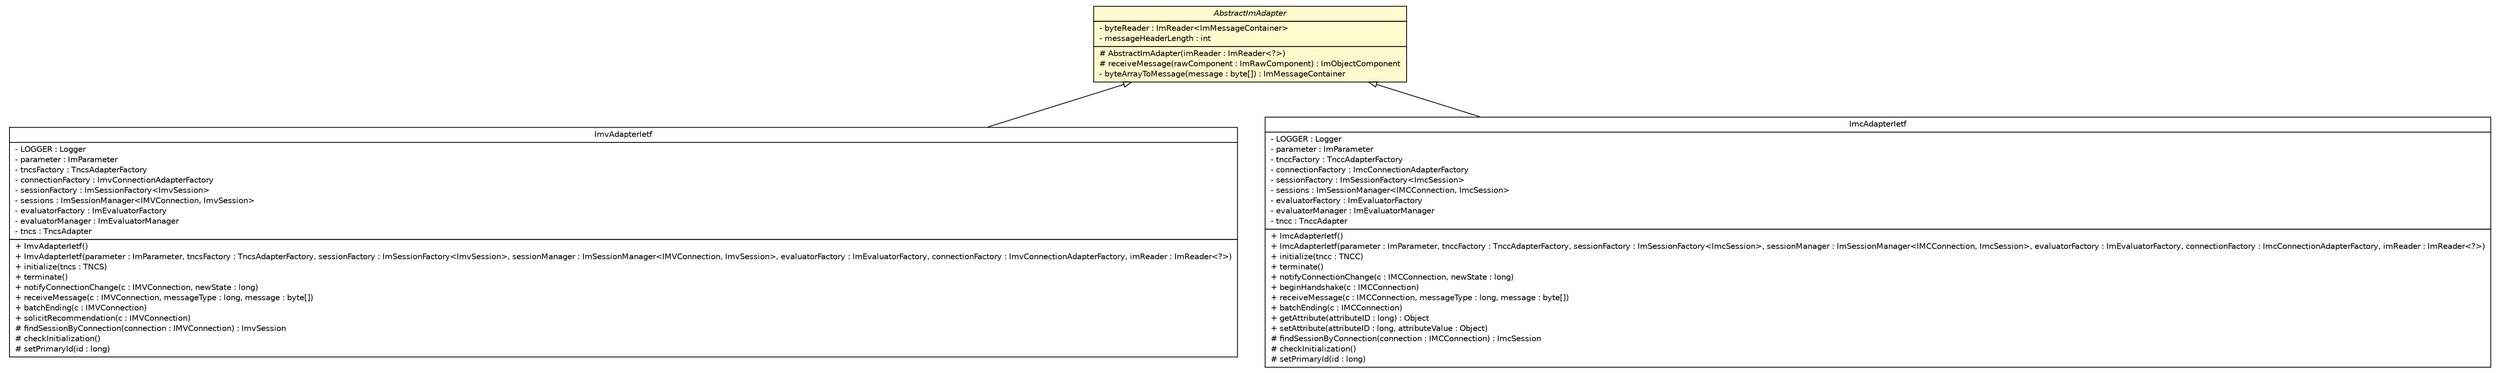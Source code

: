 #!/usr/local/bin/dot
#
# Class diagram 
# Generated by UMLGraph version R5_6 (http://www.umlgraph.org/)
#

digraph G {
	edge [fontname="Helvetica",fontsize=10,labelfontname="Helvetica",labelfontsize=10];
	node [fontname="Helvetica",fontsize=10,shape=plaintext];
	nodesep=0.25;
	ranksep=0.5;
	// de.hsbremen.tc.tnc.im.adapter.imv.ImvAdapterIetf
	c1089 [label=<<table title="de.hsbremen.tc.tnc.im.adapter.imv.ImvAdapterIetf" border="0" cellborder="1" cellspacing="0" cellpadding="2" port="p" href="./imv/ImvAdapterIetf.html">
		<tr><td><table border="0" cellspacing="0" cellpadding="1">
<tr><td align="center" balign="center"> ImvAdapterIetf </td></tr>
		</table></td></tr>
		<tr><td><table border="0" cellspacing="0" cellpadding="1">
<tr><td align="left" balign="left"> - LOGGER : Logger </td></tr>
<tr><td align="left" balign="left"> - parameter : ImParameter </td></tr>
<tr><td align="left" balign="left"> - tncsFactory : TncsAdapterFactory </td></tr>
<tr><td align="left" balign="left"> - connectionFactory : ImvConnectionAdapterFactory </td></tr>
<tr><td align="left" balign="left"> - sessionFactory : ImSessionFactory&lt;ImvSession&gt; </td></tr>
<tr><td align="left" balign="left"> - sessions : ImSessionManager&lt;IMVConnection, ImvSession&gt; </td></tr>
<tr><td align="left" balign="left"> - evaluatorFactory : ImEvaluatorFactory </td></tr>
<tr><td align="left" balign="left"> - evaluatorManager : ImEvaluatorManager </td></tr>
<tr><td align="left" balign="left"> - tncs : TncsAdapter </td></tr>
		</table></td></tr>
		<tr><td><table border="0" cellspacing="0" cellpadding="1">
<tr><td align="left" balign="left"> + ImvAdapterIetf() </td></tr>
<tr><td align="left" balign="left"> + ImvAdapterIetf(parameter : ImParameter, tncsFactory : TncsAdapterFactory, sessionFactory : ImSessionFactory&lt;ImvSession&gt;, sessionManager : ImSessionManager&lt;IMVConnection, ImvSession&gt;, evaluatorFactory : ImEvaluatorFactory, connectionFactory : ImvConnectionAdapterFactory, imReader : ImReader&lt;?&gt;) </td></tr>
<tr><td align="left" balign="left"> + initialize(tncs : TNCS) </td></tr>
<tr><td align="left" balign="left"> + terminate() </td></tr>
<tr><td align="left" balign="left"> + notifyConnectionChange(c : IMVConnection, newState : long) </td></tr>
<tr><td align="left" balign="left"> + receiveMessage(c : IMVConnection, messageType : long, message : byte[]) </td></tr>
<tr><td align="left" balign="left"> + batchEnding(c : IMVConnection) </td></tr>
<tr><td align="left" balign="left"> + solicitRecommendation(c : IMVConnection) </td></tr>
<tr><td align="left" balign="left"> # findSessionByConnection(connection : IMVConnection) : ImvSession </td></tr>
<tr><td align="left" balign="left"> # checkInitialization() </td></tr>
<tr><td align="left" balign="left"> # setPrimaryId(id : long) </td></tr>
		</table></td></tr>
		</table>>, URL="./imv/ImvAdapterIetf.html", fontname="Helvetica", fontcolor="black", fontsize=10.0];
	// de.hsbremen.tc.tnc.im.adapter.AbstractImAdapter
	c1091 [label=<<table title="de.hsbremen.tc.tnc.im.adapter.AbstractImAdapter" border="0" cellborder="1" cellspacing="0" cellpadding="2" port="p" bgcolor="lemonChiffon" href="./AbstractImAdapter.html">
		<tr><td><table border="0" cellspacing="0" cellpadding="1">
<tr><td align="center" balign="center"><font face="Helvetica-Oblique"> AbstractImAdapter </font></td></tr>
		</table></td></tr>
		<tr><td><table border="0" cellspacing="0" cellpadding="1">
<tr><td align="left" balign="left"> - byteReader : ImReader&lt;ImMessageContainer&gt; </td></tr>
<tr><td align="left" balign="left"> - messageHeaderLength : int </td></tr>
		</table></td></tr>
		<tr><td><table border="0" cellspacing="0" cellpadding="1">
<tr><td align="left" balign="left"> # AbstractImAdapter(imReader : ImReader&lt;?&gt;) </td></tr>
<tr><td align="left" balign="left"> # receiveMessage(rawComponent : ImRawComponent) : ImObjectComponent </td></tr>
<tr><td align="left" balign="left"> - byteArrayToMessage(message : byte[]) : ImMessageContainer </td></tr>
		</table></td></tr>
		</table>>, URL="./AbstractImAdapter.html", fontname="Helvetica", fontcolor="black", fontsize=10.0];
	// de.hsbremen.tc.tnc.im.adapter.imc.ImcAdapterIetf
	c1119 [label=<<table title="de.hsbremen.tc.tnc.im.adapter.imc.ImcAdapterIetf" border="0" cellborder="1" cellspacing="0" cellpadding="2" port="p" href="./imc/ImcAdapterIetf.html">
		<tr><td><table border="0" cellspacing="0" cellpadding="1">
<tr><td align="center" balign="center"> ImcAdapterIetf </td></tr>
		</table></td></tr>
		<tr><td><table border="0" cellspacing="0" cellpadding="1">
<tr><td align="left" balign="left"> - LOGGER : Logger </td></tr>
<tr><td align="left" balign="left"> - parameter : ImParameter </td></tr>
<tr><td align="left" balign="left"> - tnccFactory : TnccAdapterFactory </td></tr>
<tr><td align="left" balign="left"> - connectionFactory : ImcConnectionAdapterFactory </td></tr>
<tr><td align="left" balign="left"> - sessionFactory : ImSessionFactory&lt;ImcSession&gt; </td></tr>
<tr><td align="left" balign="left"> - sessions : ImSessionManager&lt;IMCConnection, ImcSession&gt; </td></tr>
<tr><td align="left" balign="left"> - evaluatorFactory : ImEvaluatorFactory </td></tr>
<tr><td align="left" balign="left"> - evaluatorManager : ImEvaluatorManager </td></tr>
<tr><td align="left" balign="left"> - tncc : TnccAdapter </td></tr>
		</table></td></tr>
		<tr><td><table border="0" cellspacing="0" cellpadding="1">
<tr><td align="left" balign="left"> + ImcAdapterIetf() </td></tr>
<tr><td align="left" balign="left"> + ImcAdapterIetf(parameter : ImParameter, tnccFactory : TnccAdapterFactory, sessionFactory : ImSessionFactory&lt;ImcSession&gt;, sessionManager : ImSessionManager&lt;IMCConnection, ImcSession&gt;, evaluatorFactory : ImEvaluatorFactory, connectionFactory : ImcConnectionAdapterFactory, imReader : ImReader&lt;?&gt;) </td></tr>
<tr><td align="left" balign="left"> + initialize(tncc : TNCC) </td></tr>
<tr><td align="left" balign="left"> + terminate() </td></tr>
<tr><td align="left" balign="left"> + notifyConnectionChange(c : IMCConnection, newState : long) </td></tr>
<tr><td align="left" balign="left"> + beginHandshake(c : IMCConnection) </td></tr>
<tr><td align="left" balign="left"> + receiveMessage(c : IMCConnection, messageType : long, message : byte[]) </td></tr>
<tr><td align="left" balign="left"> + batchEnding(c : IMCConnection) </td></tr>
<tr><td align="left" balign="left"> + getAttribute(attributeID : long) : Object </td></tr>
<tr><td align="left" balign="left"> + setAttribute(attributeID : long, attributeValue : Object) </td></tr>
<tr><td align="left" balign="left"> # findSessionByConnection(connection : IMCConnection) : ImcSession </td></tr>
<tr><td align="left" balign="left"> # checkInitialization() </td></tr>
<tr><td align="left" balign="left"> # setPrimaryId(id : long) </td></tr>
		</table></td></tr>
		</table>>, URL="./imc/ImcAdapterIetf.html", fontname="Helvetica", fontcolor="black", fontsize=10.0];
	//de.hsbremen.tc.tnc.im.adapter.imv.ImvAdapterIetf extends de.hsbremen.tc.tnc.im.adapter.AbstractImAdapter
	c1091:p -> c1089:p [dir=back,arrowtail=empty];
	//de.hsbremen.tc.tnc.im.adapter.imc.ImcAdapterIetf extends de.hsbremen.tc.tnc.im.adapter.AbstractImAdapter
	c1091:p -> c1119:p [dir=back,arrowtail=empty];
}

